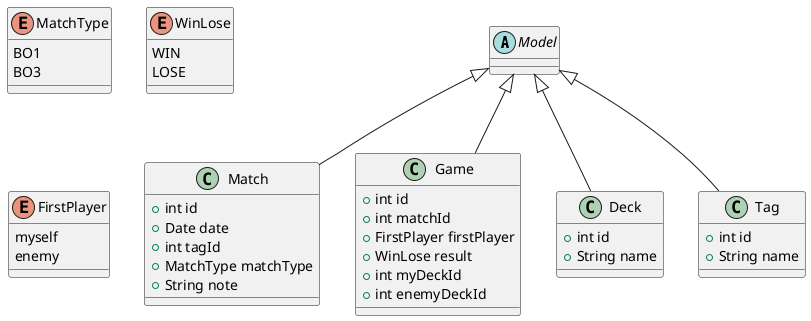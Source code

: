 @startuml "クラス図"

abstract class "Model"{
}

class "Match"{
    +int id
    +Date date
    +int tagId
    +MatchType matchType
    +String note
}
"Model" <|-- "Match"

class "Game"{
    +int id
    +int matchId
    +FirstPlayer firstPlayer
    +WinLose result
    +int myDeckId
    +int enemyDeckId
}
"Model" <|-- "Game"

class "Deck"{
    +int id
    +String name
}
"Model" <|-- "Deck"

class "Tag"{
    +int id
    +String name
}
"Model" <|-- "Tag"

enum MatchType{
    BO1
    BO3
}

enum WinLose{
    WIN
    LOSE
}

enum FirstPlayer{
    myself
    enemy
}

@enduml